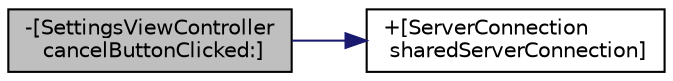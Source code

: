 digraph "-[SettingsViewController cancelButtonClicked:]"
{
  edge [fontname="Helvetica",fontsize="10",labelfontname="Helvetica",labelfontsize="10"];
  node [fontname="Helvetica",fontsize="10",shape=record];
  rankdir="LR";
  Node1 [label="-[SettingsViewController\l cancelButtonClicked:]",height=0.2,width=0.4,color="black", fillcolor="grey75", style="filled" fontcolor="black"];
  Node1 -> Node2 [color="midnightblue",fontsize="10",style="solid",fontname="Helvetica"];
  Node2 [label="+[ServerConnection\l sharedServerConnection]",height=0.2,width=0.4,color="black", fillcolor="white", style="filled",URL="$interface_server_connection.html#ad3767ac46a935b59f0e90c41d2f1564f"];
}

